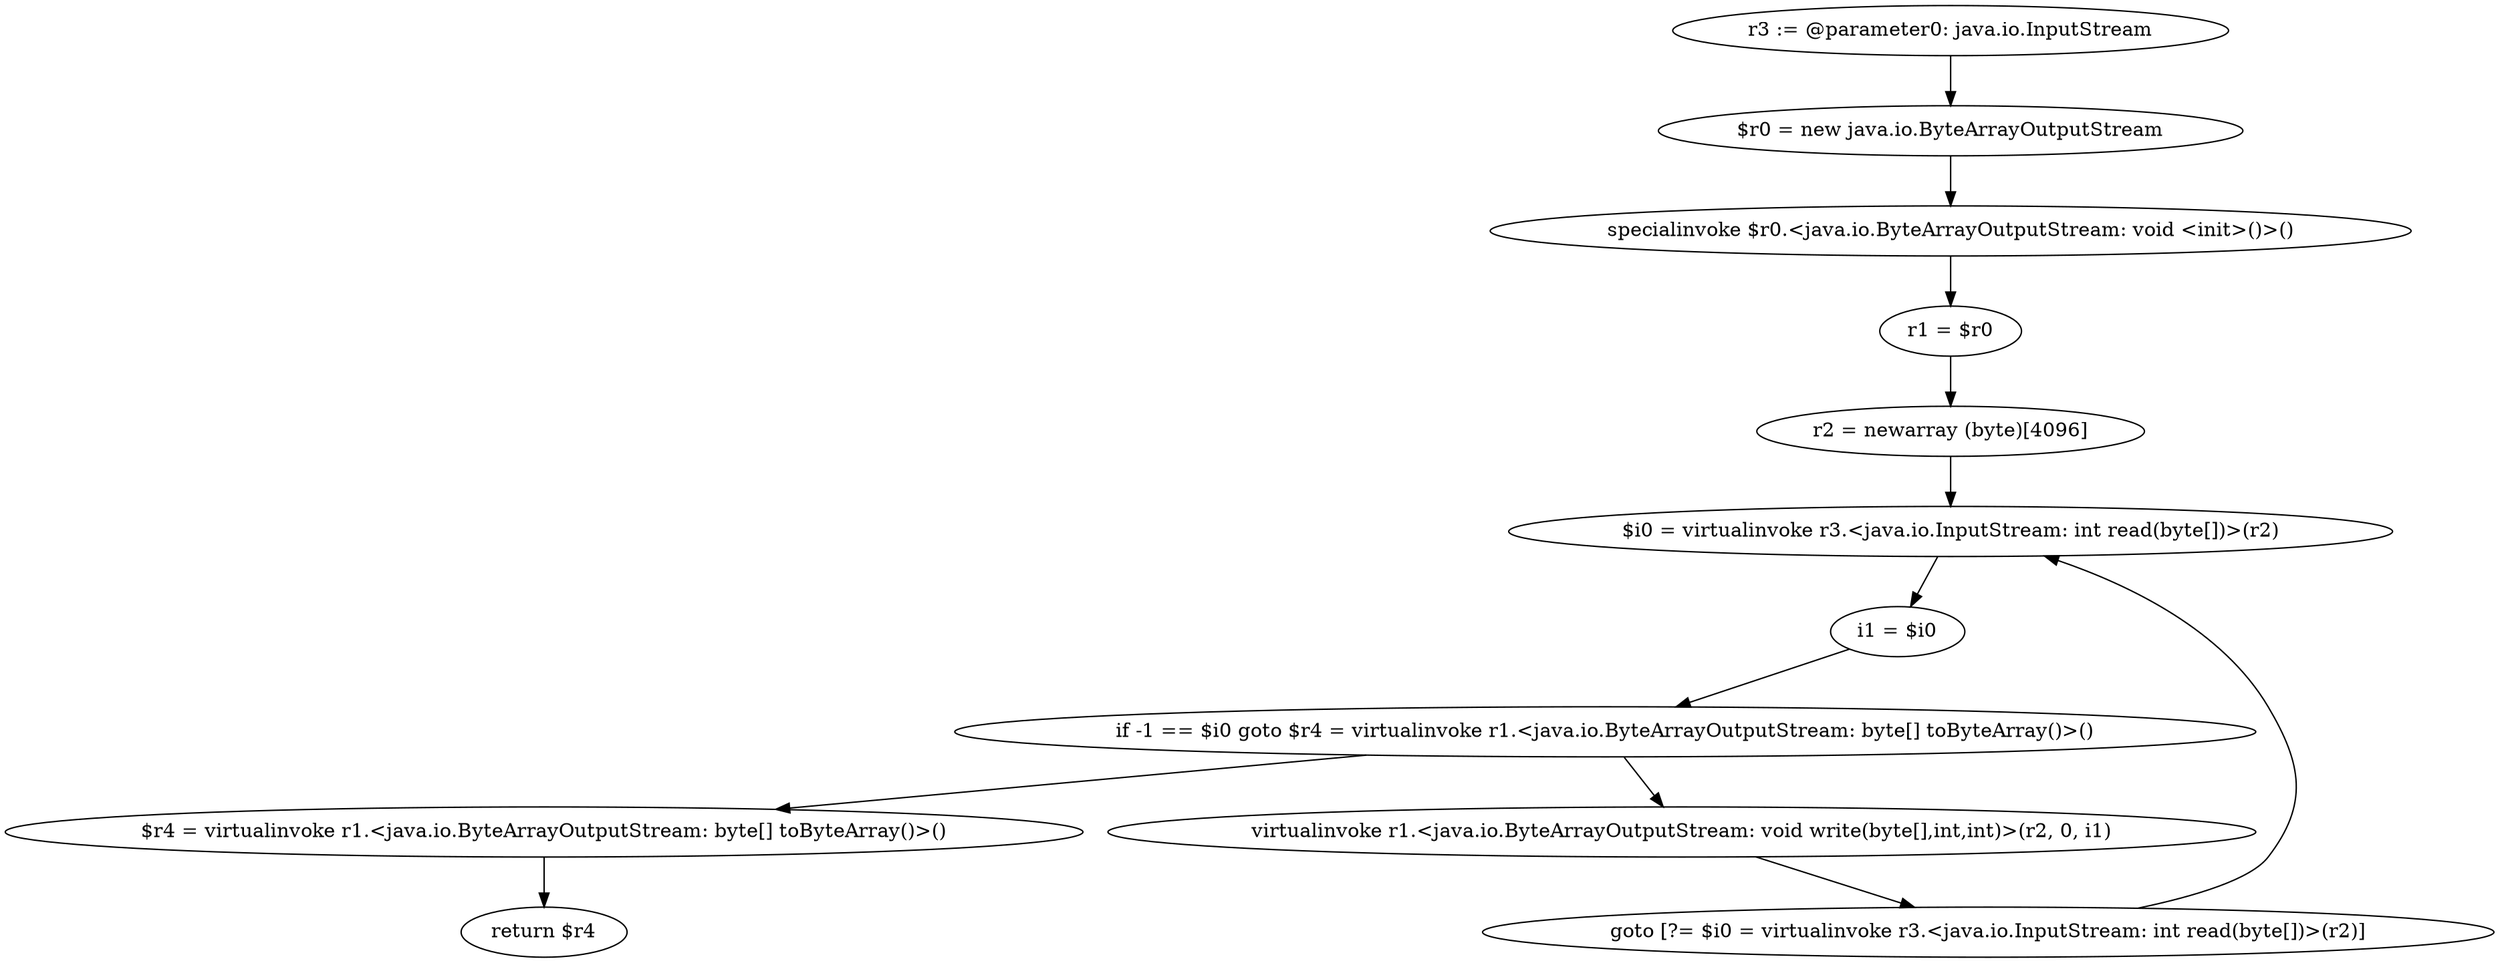 digraph "unitGraph" {
    "r3 := @parameter0: java.io.InputStream"
    "$r0 = new java.io.ByteArrayOutputStream"
    "specialinvoke $r0.<java.io.ByteArrayOutputStream: void <init>()>()"
    "r1 = $r0"
    "r2 = newarray (byte)[4096]"
    "$i0 = virtualinvoke r3.<java.io.InputStream: int read(byte[])>(r2)"
    "i1 = $i0"
    "if -1 == $i0 goto $r4 = virtualinvoke r1.<java.io.ByteArrayOutputStream: byte[] toByteArray()>()"
    "virtualinvoke r1.<java.io.ByteArrayOutputStream: void write(byte[],int,int)>(r2, 0, i1)"
    "goto [?= $i0 = virtualinvoke r3.<java.io.InputStream: int read(byte[])>(r2)]"
    "$r4 = virtualinvoke r1.<java.io.ByteArrayOutputStream: byte[] toByteArray()>()"
    "return $r4"
    "r3 := @parameter0: java.io.InputStream"->"$r0 = new java.io.ByteArrayOutputStream";
    "$r0 = new java.io.ByteArrayOutputStream"->"specialinvoke $r0.<java.io.ByteArrayOutputStream: void <init>()>()";
    "specialinvoke $r0.<java.io.ByteArrayOutputStream: void <init>()>()"->"r1 = $r0";
    "r1 = $r0"->"r2 = newarray (byte)[4096]";
    "r2 = newarray (byte)[4096]"->"$i0 = virtualinvoke r3.<java.io.InputStream: int read(byte[])>(r2)";
    "$i0 = virtualinvoke r3.<java.io.InputStream: int read(byte[])>(r2)"->"i1 = $i0";
    "i1 = $i0"->"if -1 == $i0 goto $r4 = virtualinvoke r1.<java.io.ByteArrayOutputStream: byte[] toByteArray()>()";
    "if -1 == $i0 goto $r4 = virtualinvoke r1.<java.io.ByteArrayOutputStream: byte[] toByteArray()>()"->"virtualinvoke r1.<java.io.ByteArrayOutputStream: void write(byte[],int,int)>(r2, 0, i1)";
    "if -1 == $i0 goto $r4 = virtualinvoke r1.<java.io.ByteArrayOutputStream: byte[] toByteArray()>()"->"$r4 = virtualinvoke r1.<java.io.ByteArrayOutputStream: byte[] toByteArray()>()";
    "virtualinvoke r1.<java.io.ByteArrayOutputStream: void write(byte[],int,int)>(r2, 0, i1)"->"goto [?= $i0 = virtualinvoke r3.<java.io.InputStream: int read(byte[])>(r2)]";
    "goto [?= $i0 = virtualinvoke r3.<java.io.InputStream: int read(byte[])>(r2)]"->"$i0 = virtualinvoke r3.<java.io.InputStream: int read(byte[])>(r2)";
    "$r4 = virtualinvoke r1.<java.io.ByteArrayOutputStream: byte[] toByteArray()>()"->"return $r4";
}
